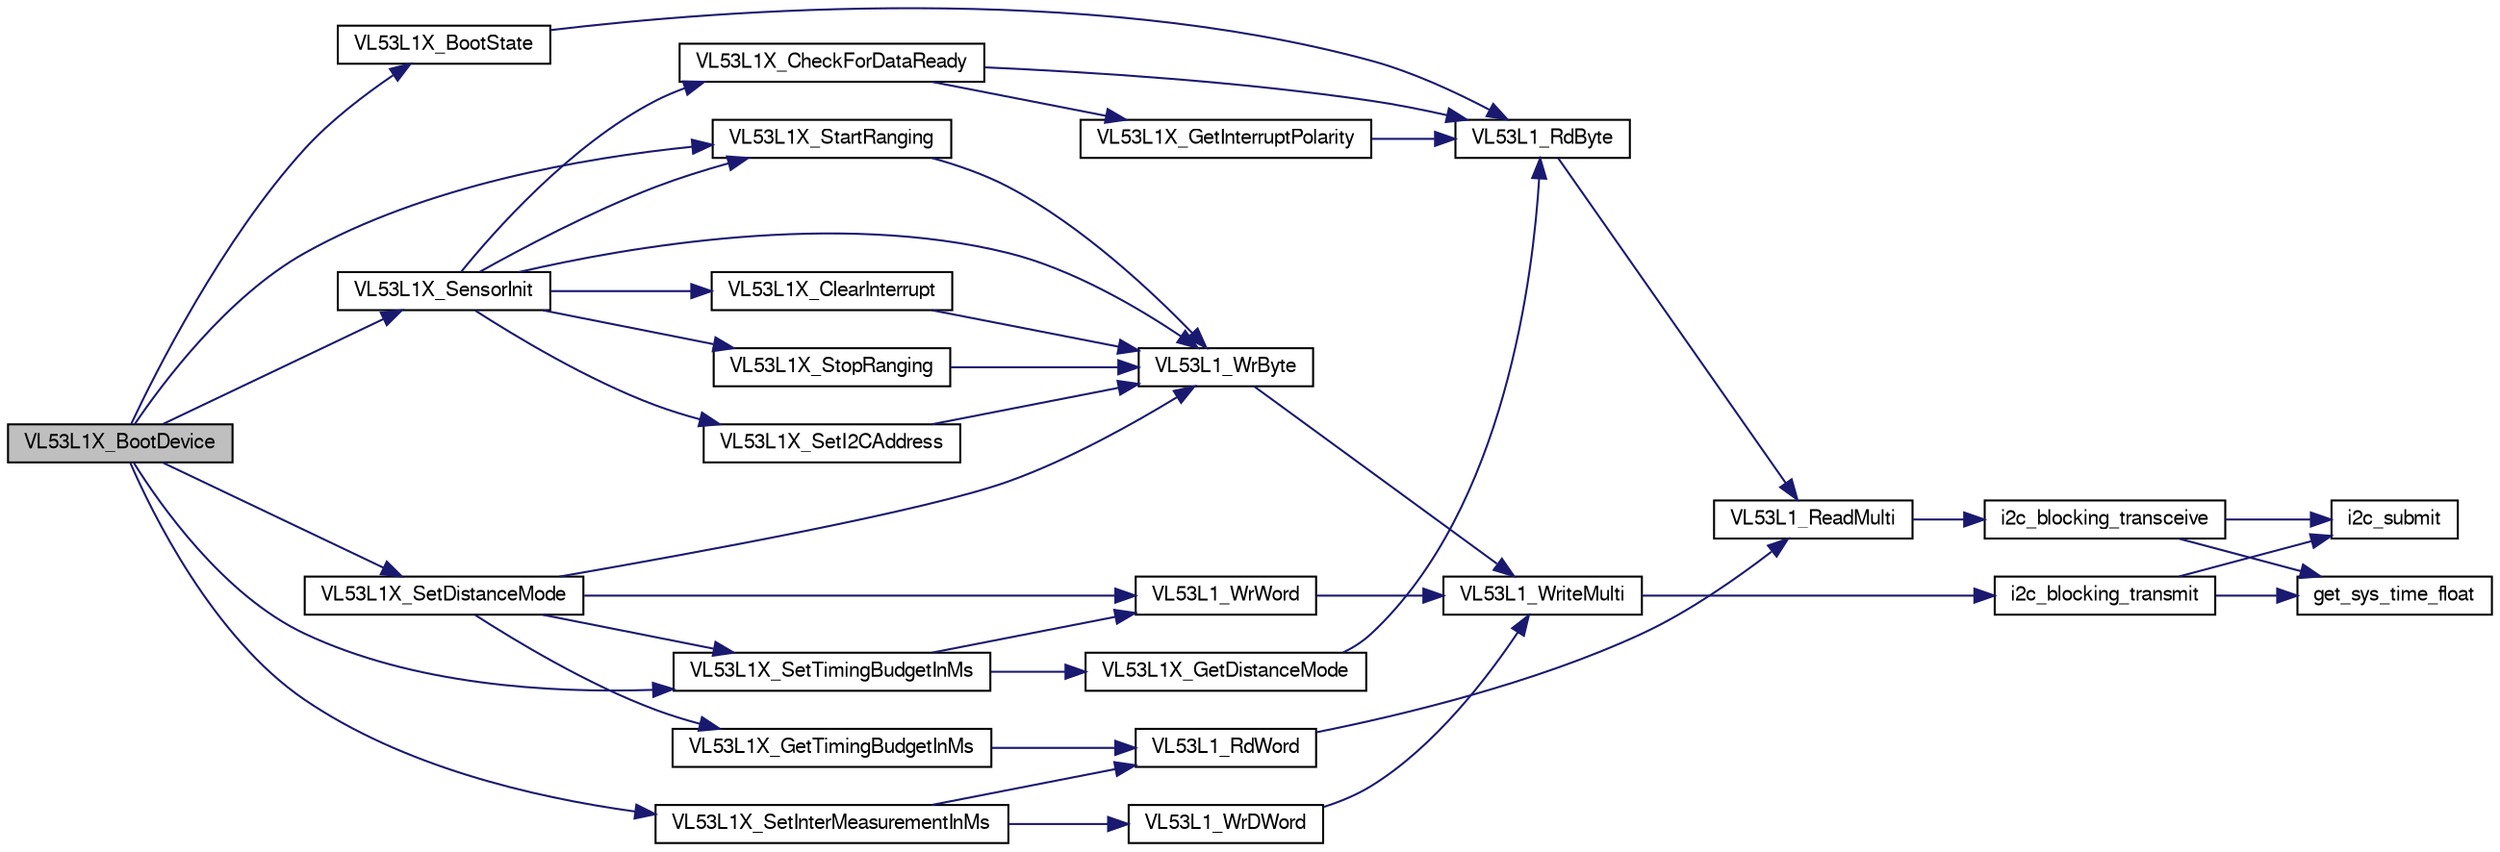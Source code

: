 digraph "VL53L1X_BootDevice"
{
  edge [fontname="FreeSans",fontsize="10",labelfontname="FreeSans",labelfontsize="10"];
  node [fontname="FreeSans",fontsize="10",shape=record];
  rankdir="LR";
  Node1 [label="VL53L1X_BootDevice",height=0.2,width=0.4,color="black", fillcolor="grey75", style="filled", fontcolor="black"];
  Node1 -> Node2 [color="midnightblue",fontsize="10",style="solid",fontname="FreeSans"];
  Node2 [label="VL53L1X_BootState",height=0.2,width=0.4,color="black", fillcolor="white", style="filled",URL="$vl53l1x__api_8c.html#a2c2712e30ef7022410a78af61ee64770",tooltip="This function returns the boot state of the device (1:booted, 0:not booted) "];
  Node2 -> Node3 [color="midnightblue",fontsize="10",style="solid",fontname="FreeSans"];
  Node3 [label="VL53L1_RdByte",height=0.2,width=0.4,color="black", fillcolor="white", style="filled",URL="$vl53l1__platform_8c.html#af25857bed3c014217254b84ff781e2aa",tooltip="VL53L1_RdByte() definition. "];
  Node3 -> Node4 [color="midnightblue",fontsize="10",style="solid",fontname="FreeSans"];
  Node4 [label="VL53L1_ReadMulti",height=0.2,width=0.4,color="black", fillcolor="white", style="filled",URL="$vl53l1__platform_8c.html#ab999b09c3be53bbc7715d25007750916",tooltip="VL53L1_ReadMulti() definition. "];
  Node4 -> Node5 [color="midnightblue",fontsize="10",style="solid",fontname="FreeSans"];
  Node5 [label="i2c_blocking_transceive",height=0.2,width=0.4,color="black", fillcolor="white", style="filled",URL="$group__i2c.html#ga0666a38e1bb2dc7a6b796a404e27fef4",tooltip="Submit a write/read transaction and wait for it to complete. "];
  Node5 -> Node6 [color="midnightblue",fontsize="10",style="solid",fontname="FreeSans"];
  Node6 [label="i2c_submit",height=0.2,width=0.4,color="black", fillcolor="white", style="filled",URL="$group__i2c.html#ga4eed48e542a9c71b93372f5a38d7e367",tooltip="Submit a I2C transaction. "];
  Node5 -> Node7 [color="midnightblue",fontsize="10",style="solid",fontname="FreeSans"];
  Node7 [label="get_sys_time_float",height=0.2,width=0.4,color="black", fillcolor="white", style="filled",URL="$sys__time_8h.html#af486c2fb33d8d33645256a9970eb056e",tooltip="Get the time in seconds since startup. "];
  Node1 -> Node8 [color="midnightblue",fontsize="10",style="solid",fontname="FreeSans"];
  Node8 [label="VL53L1X_SensorInit",height=0.2,width=0.4,color="black", fillcolor="white", style="filled",URL="$vl53l1x__api_8c.html#a09f0e0407aa544559216b42f6745d5fa",tooltip="This function loads the 135 bytes default values to initialize the sensor. "];
  Node8 -> Node9 [color="midnightblue",fontsize="10",style="solid",fontname="FreeSans"];
  Node9 [label="VL53L1_WrByte",height=0.2,width=0.4,color="black", fillcolor="white", style="filled",URL="$vl53l1__platform_8c.html#a6294ff6202e132dbf802617ba71ec5f8",tooltip="VL53L1_WrByte() definition. "];
  Node9 -> Node10 [color="midnightblue",fontsize="10",style="solid",fontname="FreeSans"];
  Node10 [label="VL53L1_WriteMulti",height=0.2,width=0.4,color="black", fillcolor="white", style="filled",URL="$vl53l1__platform_8c.html#a2c6c0aa7ad6ede0cf21eadb10ca3801e",tooltip="VL53L1_WriteMulti() definition. "];
  Node10 -> Node11 [color="midnightblue",fontsize="10",style="solid",fontname="FreeSans"];
  Node11 [label="i2c_blocking_transmit",height=0.2,width=0.4,color="black", fillcolor="white", style="filled",URL="$group__i2c.html#gad729c07f3a162f0463cbe381f4b538d3",tooltip="Submit a write only transaction and wait for it to complete. "];
  Node11 -> Node6 [color="midnightblue",fontsize="10",style="solid",fontname="FreeSans"];
  Node11 -> Node7 [color="midnightblue",fontsize="10",style="solid",fontname="FreeSans"];
  Node8 -> Node12 [color="midnightblue",fontsize="10",style="solid",fontname="FreeSans"];
  Node12 [label="VL53L1X_StartRanging",height=0.2,width=0.4,color="black", fillcolor="white", style="filled",URL="$vl53l1x__api_8c.html#a5e8ca5c9b01cf3166f58495a93cd8358",tooltip="This function starts the ranging distance operation The ranging operation is continuous. "];
  Node12 -> Node9 [color="midnightblue",fontsize="10",style="solid",fontname="FreeSans"];
  Node8 -> Node13 [color="midnightblue",fontsize="10",style="solid",fontname="FreeSans"];
  Node13 [label="VL53L1X_CheckForDataReady",height=0.2,width=0.4,color="black", fillcolor="white", style="filled",URL="$vl53l1x__api_8c.html#a4d37ff28a4c3996805e1fe3fd4fe0206",tooltip="This function checks if the new ranging data is available by polling the dedicated register..."];
  Node13 -> Node14 [color="midnightblue",fontsize="10",style="solid",fontname="FreeSans"];
  Node14 [label="VL53L1X_GetInterruptPolarity",height=0.2,width=0.4,color="black", fillcolor="white", style="filled",URL="$vl53l1x__api_8c.html#a573b4132a58022c2af2c341180457a09",tooltip="This function returns the current interrupt polarity 1=active high (default), 0=active low..."];
  Node14 -> Node3 [color="midnightblue",fontsize="10",style="solid",fontname="FreeSans"];
  Node13 -> Node3 [color="midnightblue",fontsize="10",style="solid",fontname="FreeSans"];
  Node8 -> Node15 [color="midnightblue",fontsize="10",style="solid",fontname="FreeSans"];
  Node15 [label="VL53L1X_ClearInterrupt",height=0.2,width=0.4,color="black", fillcolor="white", style="filled",URL="$vl53l1x__api_8c.html#aea03678f2d93224975c90e79ab210bb2",tooltip="This function clears the interrupt, to be called after a ranging data reading to arm the interrupt fo..."];
  Node15 -> Node9 [color="midnightblue",fontsize="10",style="solid",fontname="FreeSans"];
  Node8 -> Node16 [color="midnightblue",fontsize="10",style="solid",fontname="FreeSans"];
  Node16 [label="VL53L1X_StopRanging",height=0.2,width=0.4,color="black", fillcolor="white", style="filled",URL="$vl53l1x__api_8c.html#ac8080784997cc9a1c754998d1106715e",tooltip="This function stops the ranging. "];
  Node16 -> Node9 [color="midnightblue",fontsize="10",style="solid",fontname="FreeSans"];
  Node8 -> Node17 [color="midnightblue",fontsize="10",style="solid",fontname="FreeSans"];
  Node17 [label="VL53L1X_SetI2CAddress",height=0.2,width=0.4,color="black", fillcolor="white", style="filled",URL="$vl53l1x__api_8c.html#a50ba47246df0f85b46ec6d79f2f266d7",tooltip="This function sets the sensor I2C address used in case multiple devices application, default address 0x52. "];
  Node17 -> Node9 [color="midnightblue",fontsize="10",style="solid",fontname="FreeSans"];
  Node1 -> Node18 [color="midnightblue",fontsize="10",style="solid",fontname="FreeSans"];
  Node18 [label="VL53L1X_SetDistanceMode",height=0.2,width=0.4,color="black", fillcolor="white", style="filled",URL="$vl53l1x__api_8c.html#a3c707945ff8df23c2d0cc96f556abced",tooltip="This function programs the distance mode (1=short, 2=long(default)). "];
  Node18 -> Node19 [color="midnightblue",fontsize="10",style="solid",fontname="FreeSans"];
  Node19 [label="VL53L1X_GetTimingBudgetInMs",height=0.2,width=0.4,color="black", fillcolor="white", style="filled",URL="$vl53l1x__api_8c.html#a1c24d87c18a5e167eb2d22a6ef1664f5",tooltip="This function returns the current timing budget in ms. "];
  Node19 -> Node20 [color="midnightblue",fontsize="10",style="solid",fontname="FreeSans"];
  Node20 [label="VL53L1_RdWord",height=0.2,width=0.4,color="black", fillcolor="white", style="filled",URL="$vl53l1__platform_8c.html#a9b2c1fcb13887dc91678a65b22aad3cd",tooltip="VL53L1_RdWord() definition. "];
  Node20 -> Node4 [color="midnightblue",fontsize="10",style="solid",fontname="FreeSans"];
  Node18 -> Node9 [color="midnightblue",fontsize="10",style="solid",fontname="FreeSans"];
  Node18 -> Node21 [color="midnightblue",fontsize="10",style="solid",fontname="FreeSans"];
  Node21 [label="VL53L1_WrWord",height=0.2,width=0.4,color="black", fillcolor="white", style="filled",URL="$vl53l1__platform_8c.html#a1a8884f5596d0c5874f3ce00a49d997d",tooltip="VL53L1_WrWord() definition. "];
  Node21 -> Node10 [color="midnightblue",fontsize="10",style="solid",fontname="FreeSans"];
  Node18 -> Node22 [color="midnightblue",fontsize="10",style="solid",fontname="FreeSans"];
  Node22 [label="VL53L1X_SetTimingBudgetInMs",height=0.2,width=0.4,color="black", fillcolor="white", style="filled",URL="$vl53l1x__api_8c.html#a96416653f93aa7e5b8ed954c8b9cdd9f",tooltip="This function programs the timing budget in ms. "];
  Node22 -> Node23 [color="midnightblue",fontsize="10",style="solid",fontname="FreeSans"];
  Node23 [label="VL53L1X_GetDistanceMode",height=0.2,width=0.4,color="black", fillcolor="white", style="filled",URL="$vl53l1x__api_8c.html#ae4b6e97e9d453074d77a32a718c5ddbf",tooltip="This function returns the current distance mode (1=short, 2=long). "];
  Node23 -> Node3 [color="midnightblue",fontsize="10",style="solid",fontname="FreeSans"];
  Node22 -> Node21 [color="midnightblue",fontsize="10",style="solid",fontname="FreeSans"];
  Node1 -> Node24 [color="midnightblue",fontsize="10",style="solid",fontname="FreeSans"];
  Node24 [label="VL53L1X_SetInterMeasurementInMs",height=0.2,width=0.4,color="black", fillcolor="white", style="filled",URL="$vl53l1x__api_8c.html#a2683994745dae072f34e56e31d991dc8",tooltip="This function programs the Intermeasurement period in ms Intermeasurement period must be >/= timing b..."];
  Node24 -> Node20 [color="midnightblue",fontsize="10",style="solid",fontname="FreeSans"];
  Node24 -> Node25 [color="midnightblue",fontsize="10",style="solid",fontname="FreeSans"];
  Node25 [label="VL53L1_WrDWord",height=0.2,width=0.4,color="black", fillcolor="white", style="filled",URL="$vl53l1__platform_8c.html#aaf8f98b385ff1ea02ec04e27f0aaf9ed",tooltip="VL53L1_WrDWord() definition. "];
  Node25 -> Node10 [color="midnightblue",fontsize="10",style="solid",fontname="FreeSans"];
  Node1 -> Node22 [color="midnightblue",fontsize="10",style="solid",fontname="FreeSans"];
  Node1 -> Node12 [color="midnightblue",fontsize="10",style="solid",fontname="FreeSans"];
}
